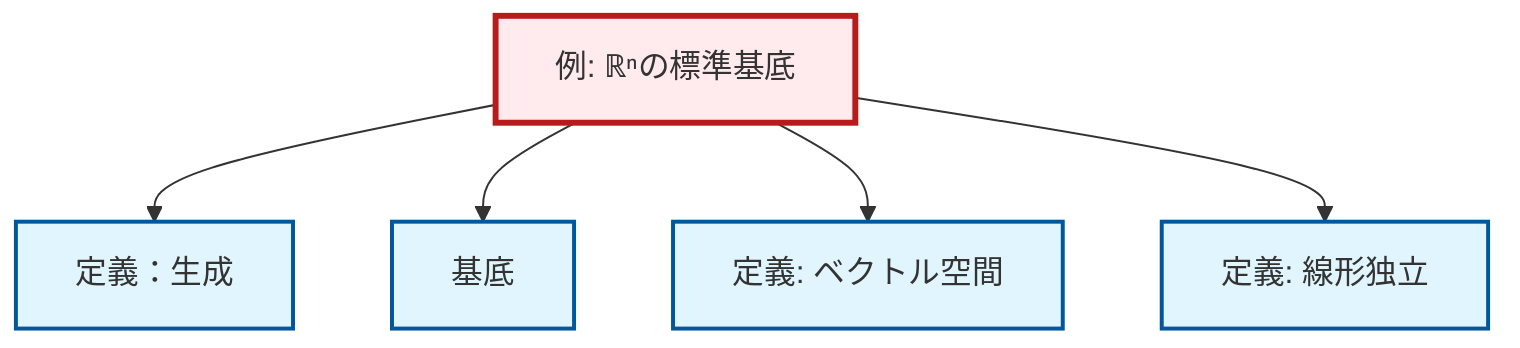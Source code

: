 graph TD
    classDef definition fill:#e1f5fe,stroke:#01579b,stroke-width:2px
    classDef theorem fill:#f3e5f5,stroke:#4a148c,stroke-width:2px
    classDef axiom fill:#fff3e0,stroke:#e65100,stroke-width:2px
    classDef example fill:#e8f5e9,stroke:#1b5e20,stroke-width:2px
    classDef current fill:#ffebee,stroke:#b71c1c,stroke-width:3px
    ex-standard-basis-rn["例: ℝⁿの標準基底"]:::example
    def-linear-independence["定義: 線形独立"]:::definition
    def-span["定義：生成"]:::definition
    def-vector-space["定義: ベクトル空間"]:::definition
    def-basis["基底"]:::definition
    ex-standard-basis-rn --> def-span
    ex-standard-basis-rn --> def-basis
    ex-standard-basis-rn --> def-vector-space
    ex-standard-basis-rn --> def-linear-independence
    class ex-standard-basis-rn current
